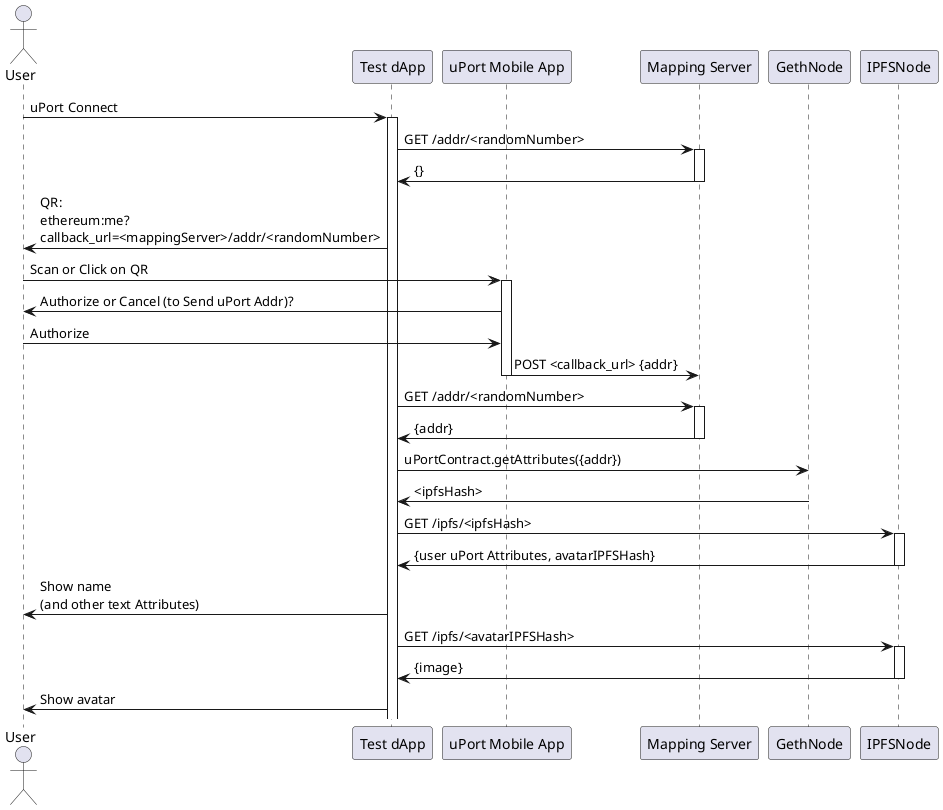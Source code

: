 @startuml
actor User
participant "Test dApp" as dApp
participant "uPort Mobile App" as mApp
participant "Mapping Server" as map
participant "GethNode" as geth
participant "IPFSNode" as ipfs

User -> dApp: uPort Connect
activate dApp
dApp -> map: GET /addr/<randomNumber>
activate map
dApp <- map: {}
deactivate map
dApp -> User: QR:\nethereum:me?\ncallback_url=<mappingServer>/addr/<randomNumber>

User -> mApp: Scan or Click on QR
activate mApp
User <- mApp : Authorize or Cancel (to Send uPort Addr)?
User -> mApp : Authorize
mApp -> map : POST <callback_url> {addr}
deactivate mApp
dApp -> map: GET /addr/<randomNumber>
activate map
dApp <- map: {addr}
deactivate map

dApp -> geth: uPortContract.getAttributes({addr})
dApp <- geth: <ipfsHash>

dApp -> ipfs: GET /ipfs/<ipfsHash>
activate ipfs
dApp <- ipfs: {user uPort Attributes, avatarIPFSHash}
deactivate ipfs
dApp -> User: Show name \n(and other text Attributes)

dApp -> ipfs: GET /ipfs/<avatarIPFSHash>
activate ipfs
dApp <- ipfs: {image}
deactivate ipfs
dApp -> User: Show avatar


@enduml
